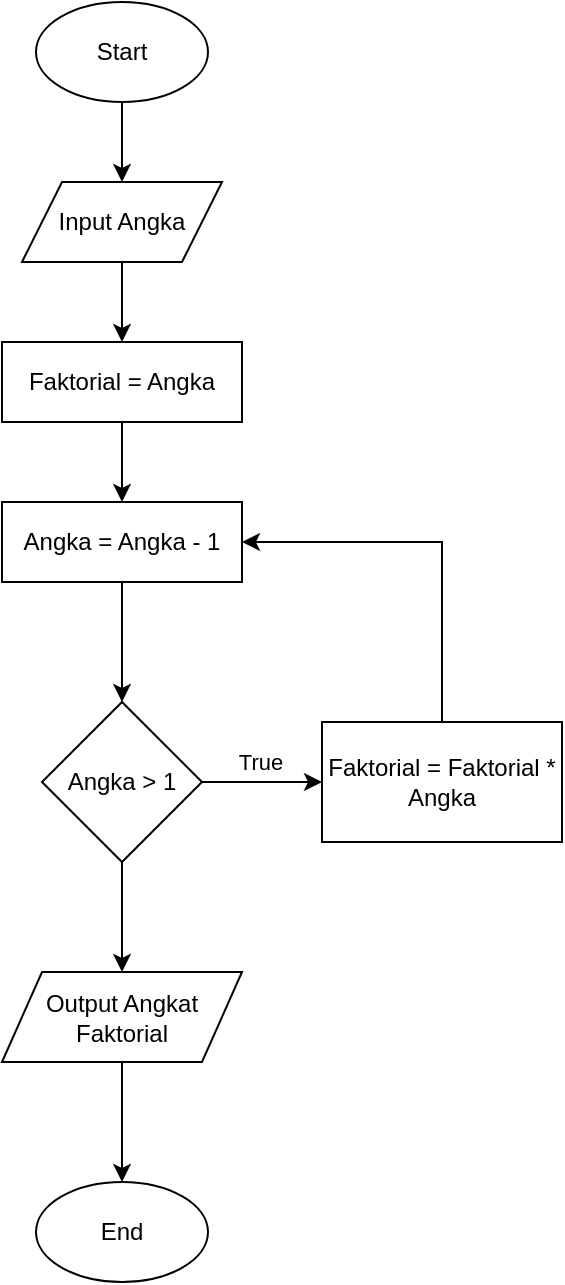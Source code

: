 <mxfile version="22.1.0" type="github">
  <diagram id="C5RBs43oDa-KdzZeNtuy" name="Page-1">
    <mxGraphModel dx="954" dy="642" grid="1" gridSize="10" guides="1" tooltips="1" connect="1" arrows="1" fold="1" page="1" pageScale="1" pageWidth="827" pageHeight="1169" math="0" shadow="0">
      <root>
        <mxCell id="WIyWlLk6GJQsqaUBKTNV-0" />
        <mxCell id="WIyWlLk6GJQsqaUBKTNV-1" parent="WIyWlLk6GJQsqaUBKTNV-0" />
        <mxCell id="7CEjLylCKSfH6jIW43O8-3" style="edgeStyle=orthogonalEdgeStyle;rounded=0;orthogonalLoop=1;jettySize=auto;html=1;entryX=0.5;entryY=0;entryDx=0;entryDy=0;" edge="1" parent="WIyWlLk6GJQsqaUBKTNV-1" source="7CEjLylCKSfH6jIW43O8-0" target="7CEjLylCKSfH6jIW43O8-1">
          <mxGeometry relative="1" as="geometry" />
        </mxCell>
        <mxCell id="7CEjLylCKSfH6jIW43O8-0" value="Start" style="ellipse;whiteSpace=wrap;html=1;" vertex="1" parent="WIyWlLk6GJQsqaUBKTNV-1">
          <mxGeometry x="337" y="90" width="86" height="50" as="geometry" />
        </mxCell>
        <mxCell id="7CEjLylCKSfH6jIW43O8-4" style="edgeStyle=orthogonalEdgeStyle;rounded=0;orthogonalLoop=1;jettySize=auto;html=1;entryX=0.5;entryY=0;entryDx=0;entryDy=0;" edge="1" parent="WIyWlLk6GJQsqaUBKTNV-1" source="7CEjLylCKSfH6jIW43O8-1" target="7CEjLylCKSfH6jIW43O8-2">
          <mxGeometry relative="1" as="geometry" />
        </mxCell>
        <mxCell id="7CEjLylCKSfH6jIW43O8-1" value="Input Angka" style="shape=parallelogram;perimeter=parallelogramPerimeter;whiteSpace=wrap;html=1;fixedSize=1;" vertex="1" parent="WIyWlLk6GJQsqaUBKTNV-1">
          <mxGeometry x="330" y="180" width="100" height="40" as="geometry" />
        </mxCell>
        <mxCell id="7CEjLylCKSfH6jIW43O8-8" value="" style="edgeStyle=orthogonalEdgeStyle;rounded=0;orthogonalLoop=1;jettySize=auto;html=1;" edge="1" parent="WIyWlLk6GJQsqaUBKTNV-1" source="7CEjLylCKSfH6jIW43O8-2" target="7CEjLylCKSfH6jIW43O8-7">
          <mxGeometry relative="1" as="geometry" />
        </mxCell>
        <mxCell id="7CEjLylCKSfH6jIW43O8-2" value="Faktorial = Angka" style="rounded=0;whiteSpace=wrap;html=1;" vertex="1" parent="WIyWlLk6GJQsqaUBKTNV-1">
          <mxGeometry x="320" y="260" width="120" height="40" as="geometry" />
        </mxCell>
        <mxCell id="7CEjLylCKSfH6jIW43O8-10" value="" style="edgeStyle=orthogonalEdgeStyle;rounded=0;orthogonalLoop=1;jettySize=auto;html=1;" edge="1" parent="WIyWlLk6GJQsqaUBKTNV-1" source="7CEjLylCKSfH6jIW43O8-7" target="7CEjLylCKSfH6jIW43O8-9">
          <mxGeometry relative="1" as="geometry" />
        </mxCell>
        <mxCell id="7CEjLylCKSfH6jIW43O8-7" value="Angka = Angka - 1" style="rounded=0;whiteSpace=wrap;html=1;" vertex="1" parent="WIyWlLk6GJQsqaUBKTNV-1">
          <mxGeometry x="320" y="340" width="120" height="40" as="geometry" />
        </mxCell>
        <mxCell id="7CEjLylCKSfH6jIW43O8-12" value="" style="edgeStyle=orthogonalEdgeStyle;rounded=0;orthogonalLoop=1;jettySize=auto;html=1;" edge="1" parent="WIyWlLk6GJQsqaUBKTNV-1" source="7CEjLylCKSfH6jIW43O8-9" target="7CEjLylCKSfH6jIW43O8-11">
          <mxGeometry relative="1" as="geometry" />
        </mxCell>
        <mxCell id="7CEjLylCKSfH6jIW43O8-14" value="True" style="edgeLabel;html=1;align=center;verticalAlign=middle;resizable=0;points=[];" vertex="1" connectable="0" parent="7CEjLylCKSfH6jIW43O8-12">
          <mxGeometry x="-0.033" y="-4" relative="1" as="geometry">
            <mxPoint y="-14" as="offset" />
          </mxGeometry>
        </mxCell>
        <mxCell id="7CEjLylCKSfH6jIW43O8-16" value="" style="edgeStyle=orthogonalEdgeStyle;rounded=0;orthogonalLoop=1;jettySize=auto;html=1;" edge="1" parent="WIyWlLk6GJQsqaUBKTNV-1" source="7CEjLylCKSfH6jIW43O8-9" target="7CEjLylCKSfH6jIW43O8-15">
          <mxGeometry relative="1" as="geometry" />
        </mxCell>
        <mxCell id="7CEjLylCKSfH6jIW43O8-9" value="Angka &amp;gt; 1" style="rhombus;whiteSpace=wrap;html=1;rounded=0;" vertex="1" parent="WIyWlLk6GJQsqaUBKTNV-1">
          <mxGeometry x="340" y="440" width="80" height="80" as="geometry" />
        </mxCell>
        <mxCell id="7CEjLylCKSfH6jIW43O8-13" style="edgeStyle=orthogonalEdgeStyle;rounded=0;orthogonalLoop=1;jettySize=auto;html=1;entryX=1;entryY=0.5;entryDx=0;entryDy=0;" edge="1" parent="WIyWlLk6GJQsqaUBKTNV-1" source="7CEjLylCKSfH6jIW43O8-11" target="7CEjLylCKSfH6jIW43O8-7">
          <mxGeometry relative="1" as="geometry">
            <Array as="points">
              <mxPoint x="540" y="360" />
            </Array>
          </mxGeometry>
        </mxCell>
        <mxCell id="7CEjLylCKSfH6jIW43O8-11" value="Faktorial = Faktorial * Angka" style="whiteSpace=wrap;html=1;rounded=0;" vertex="1" parent="WIyWlLk6GJQsqaUBKTNV-1">
          <mxGeometry x="480" y="450" width="120" height="60" as="geometry" />
        </mxCell>
        <mxCell id="7CEjLylCKSfH6jIW43O8-18" style="edgeStyle=orthogonalEdgeStyle;rounded=0;orthogonalLoop=1;jettySize=auto;html=1;entryX=0.5;entryY=0;entryDx=0;entryDy=0;" edge="1" parent="WIyWlLk6GJQsqaUBKTNV-1" source="7CEjLylCKSfH6jIW43O8-15" target="7CEjLylCKSfH6jIW43O8-17">
          <mxGeometry relative="1" as="geometry" />
        </mxCell>
        <mxCell id="7CEjLylCKSfH6jIW43O8-15" value="Output Angkat Faktorial" style="shape=parallelogram;perimeter=parallelogramPerimeter;whiteSpace=wrap;html=1;fixedSize=1;rounded=0;" vertex="1" parent="WIyWlLk6GJQsqaUBKTNV-1">
          <mxGeometry x="320" y="575" width="120" height="45" as="geometry" />
        </mxCell>
        <mxCell id="7CEjLylCKSfH6jIW43O8-17" value="End" style="ellipse;whiteSpace=wrap;html=1;" vertex="1" parent="WIyWlLk6GJQsqaUBKTNV-1">
          <mxGeometry x="337" y="680" width="86" height="50" as="geometry" />
        </mxCell>
      </root>
    </mxGraphModel>
  </diagram>
</mxfile>
